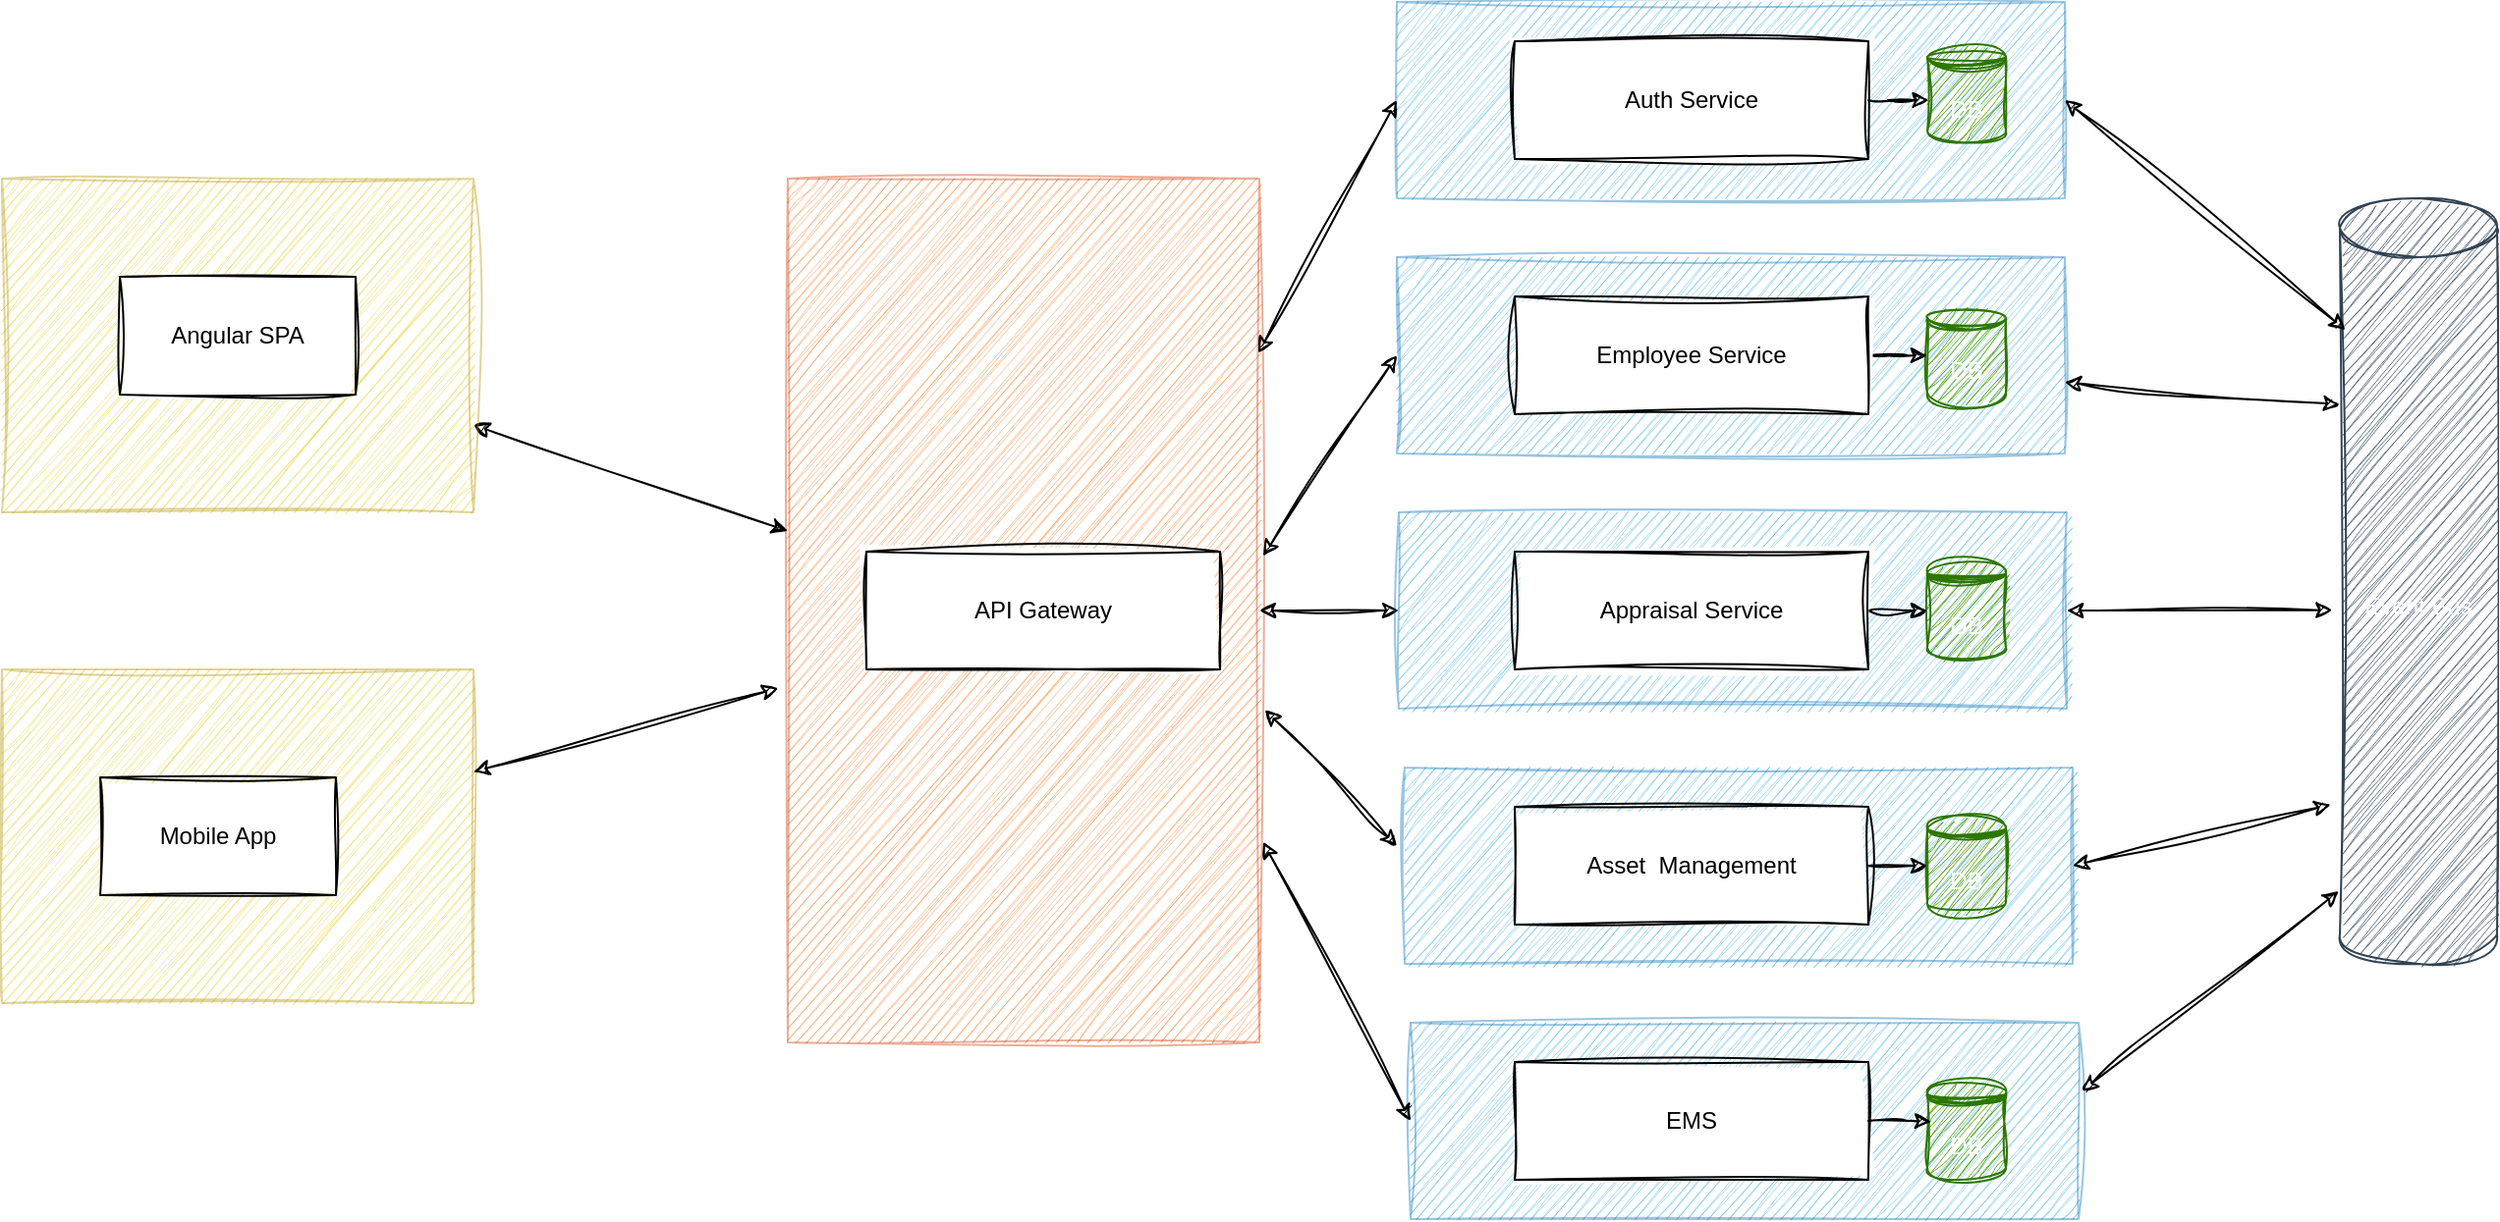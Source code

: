 <mxfile version="23.1.5" type="device" pages="6">
  <diagram name="hrms" id="VuZ-a2VB95-ClxHnXwo8">
    <mxGraphModel dx="3290" dy="1407" grid="1" gridSize="10" guides="1" tooltips="1" connect="1" arrows="1" fold="1" page="1" pageScale="1" pageWidth="850" pageHeight="1100" math="0" shadow="0">
      <root>
        <mxCell id="0" />
        <mxCell id="1" parent="0" />
        <mxCell id="S0CbWHosjo_VCKKOATg2-28" value="" style="rounded=0;whiteSpace=wrap;html=1;sketch=1;hachureGap=4;jiggle=2;curveFitting=1;fillColor=#fa6800;fontColor=#000000;strokeColor=#C73500;opacity=40;" vertex="1" parent="1">
          <mxGeometry x="-70" y="250" width="240" height="440" as="geometry" />
        </mxCell>
        <mxCell id="S0CbWHosjo_VCKKOATg2-16" value="" style="rounded=0;whiteSpace=wrap;html=1;sketch=1;hachureGap=4;jiggle=2;curveFitting=1;fillColor=#1ba1e2;fontColor=#ffffff;strokeColor=#006EAF;opacity=40;" vertex="1" parent="1">
          <mxGeometry x="247" y="680" width="340" height="100" as="geometry" />
        </mxCell>
        <mxCell id="S0CbWHosjo_VCKKOATg2-17" value="DB" style="shape=datastore;whiteSpace=wrap;html=1;sketch=1;hachureGap=4;jiggle=2;curveFitting=1;fillColor=#60a917;fontColor=#ffffff;strokeColor=#2D7600;" vertex="1" parent="1">
          <mxGeometry x="510" y="710" width="40" height="50" as="geometry" />
        </mxCell>
        <mxCell id="S0CbWHosjo_VCKKOATg2-14" value="" style="rounded=0;whiteSpace=wrap;html=1;sketch=1;hachureGap=4;jiggle=2;curveFitting=1;fillColor=#1ba1e2;fontColor=#ffffff;strokeColor=#006EAF;opacity=40;" vertex="1" parent="1">
          <mxGeometry x="244" y="550" width="340" height="100" as="geometry" />
        </mxCell>
        <mxCell id="S0CbWHosjo_VCKKOATg2-15" value="DB" style="shape=datastore;whiteSpace=wrap;html=1;sketch=1;hachureGap=4;jiggle=2;curveFitting=1;fillColor=#60a917;fontColor=#ffffff;strokeColor=#2D7600;" vertex="1" parent="1">
          <mxGeometry x="510" y="575" width="40" height="50" as="geometry" />
        </mxCell>
        <mxCell id="S0CbWHosjo_VCKKOATg2-33" style="edgeStyle=orthogonalEdgeStyle;rounded=0;sketch=1;hachureGap=4;jiggle=2;curveFitting=1;orthogonalLoop=1;jettySize=auto;html=1;entryX=1;entryY=0.5;entryDx=0;entryDy=0;startArrow=classic;startFill=1;" edge="1" parent="1" source="S0CbWHosjo_VCKKOATg2-12" target="S0CbWHosjo_VCKKOATg2-28">
          <mxGeometry relative="1" as="geometry" />
        </mxCell>
        <mxCell id="S0CbWHosjo_VCKKOATg2-12" value="" style="rounded=0;whiteSpace=wrap;html=1;sketch=1;hachureGap=4;jiggle=2;curveFitting=1;fillColor=#1ba1e2;fontColor=#ffffff;strokeColor=#006EAF;opacity=40;" vertex="1" parent="1">
          <mxGeometry x="241" y="420" width="340" height="100" as="geometry" />
        </mxCell>
        <mxCell id="S0CbWHosjo_VCKKOATg2-13" value="DB" style="shape=datastore;whiteSpace=wrap;html=1;sketch=1;hachureGap=4;jiggle=2;curveFitting=1;fillColor=#60a917;fontColor=#ffffff;strokeColor=#2D7600;" vertex="1" parent="1">
          <mxGeometry x="510" y="445" width="40" height="50" as="geometry" />
        </mxCell>
        <mxCell id="S0CbWHosjo_VCKKOATg2-10" value="" style="rounded=0;whiteSpace=wrap;html=1;sketch=1;hachureGap=4;jiggle=2;curveFitting=1;fillColor=#1ba1e2;fontColor=#ffffff;strokeColor=#006EAF;opacity=40;" vertex="1" parent="1">
          <mxGeometry x="240" y="290" width="340" height="100" as="geometry" />
        </mxCell>
        <mxCell id="S0CbWHosjo_VCKKOATg2-11" value="DB" style="shape=datastore;whiteSpace=wrap;html=1;sketch=1;hachureGap=4;jiggle=2;curveFitting=1;fillColor=#60a917;fontColor=#ffffff;strokeColor=#2D7600;" vertex="1" parent="1">
          <mxGeometry x="510" y="315" width="40" height="50" as="geometry" />
        </mxCell>
        <mxCell id="S0CbWHosjo_VCKKOATg2-9" value="" style="rounded=0;whiteSpace=wrap;html=1;sketch=1;hachureGap=4;jiggle=2;curveFitting=1;fillColor=#1ba1e2;fontColor=#ffffff;strokeColor=#006EAF;opacity=40;" vertex="1" parent="1">
          <mxGeometry x="240" y="160" width="340" height="100" as="geometry" />
        </mxCell>
        <UserObject label="Auth Service" link="data:page/id,EpCGOoS0tC4Ar62EyGos" id="S0CbWHosjo_VCKKOATg2-1">
          <mxCell style="rounded=0;whiteSpace=wrap;html=1;sketch=1;curveFitting=1;jiggle=2;" vertex="1" parent="1">
            <mxGeometry x="300" y="180" width="180" height="60" as="geometry" />
          </mxCell>
        </UserObject>
        <mxCell id="S0CbWHosjo_VCKKOATg2-23" style="edgeStyle=orthogonalEdgeStyle;rounded=0;sketch=1;hachureGap=4;jiggle=2;curveFitting=1;orthogonalLoop=1;jettySize=auto;html=1;entryX=0;entryY=0.5;entryDx=0;entryDy=0;" edge="1" parent="1" source="S0CbWHosjo_VCKKOATg2-2" target="S0CbWHosjo_VCKKOATg2-11">
          <mxGeometry relative="1" as="geometry" />
        </mxCell>
        <UserObject label="Employee Service" link="data:page/id,b_3Pex8Qf4x9oAII8Ju5" id="S0CbWHosjo_VCKKOATg2-2">
          <mxCell style="rounded=0;whiteSpace=wrap;html=1;sketch=1;curveFitting=1;jiggle=2;" vertex="1" parent="1">
            <mxGeometry x="300" y="310" width="180" height="60" as="geometry" />
          </mxCell>
        </UserObject>
        <mxCell id="S0CbWHosjo_VCKKOATg2-25" style="edgeStyle=orthogonalEdgeStyle;rounded=0;sketch=1;hachureGap=4;jiggle=2;curveFitting=1;orthogonalLoop=1;jettySize=auto;html=1;exitX=1;exitY=0.5;exitDx=0;exitDy=0;entryX=0;entryY=0.5;entryDx=0;entryDy=0;" edge="1" parent="1" source="S0CbWHosjo_VCKKOATg2-3" target="S0CbWHosjo_VCKKOATg2-13">
          <mxGeometry relative="1" as="geometry" />
        </mxCell>
        <UserObject label="Appraisal Service" link="data:page/id,TdHXxkSxIXWXqg5Gpzsp" id="S0CbWHosjo_VCKKOATg2-3">
          <mxCell style="rounded=0;whiteSpace=wrap;html=1;sketch=1;curveFitting=1;jiggle=2;" vertex="1" parent="1">
            <mxGeometry x="300" y="440" width="180" height="60" as="geometry" />
          </mxCell>
        </UserObject>
        <mxCell id="S0CbWHosjo_VCKKOATg2-26" style="edgeStyle=orthogonalEdgeStyle;rounded=0;sketch=1;hachureGap=4;jiggle=2;curveFitting=1;orthogonalLoop=1;jettySize=auto;html=1;exitX=1;exitY=0.5;exitDx=0;exitDy=0;entryX=0;entryY=0.5;entryDx=0;entryDy=0;" edge="1" parent="1" source="S0CbWHosjo_VCKKOATg2-4" target="S0CbWHosjo_VCKKOATg2-15">
          <mxGeometry relative="1" as="geometry" />
        </mxCell>
        <UserObject label="Asset&amp;nbsp; Management" link="data:page/id,1RlW2M2FhqtnaLiEuuyQ" id="S0CbWHosjo_VCKKOATg2-4">
          <mxCell style="rounded=0;whiteSpace=wrap;html=1;sketch=1;curveFitting=1;jiggle=2;" vertex="1" parent="1">
            <mxGeometry x="300" y="570" width="180" height="60" as="geometry" />
          </mxCell>
        </UserObject>
        <UserObject label="EMS" link="data:page/id,zeL5850jn9vWfI0kIvcS" id="S0CbWHosjo_VCKKOATg2-5">
          <mxCell style="rounded=0;whiteSpace=wrap;html=1;sketch=1;curveFitting=1;jiggle=2;" vertex="1" parent="1">
            <mxGeometry x="300" y="700" width="180" height="60" as="geometry" />
          </mxCell>
        </UserObject>
        <mxCell id="S0CbWHosjo_VCKKOATg2-6" value="API Gateway" style="rounded=0;whiteSpace=wrap;html=1;sketch=1;curveFitting=1;jiggle=2;" vertex="1" parent="1">
          <mxGeometry x="-30" y="440" width="180" height="60" as="geometry" />
        </mxCell>
        <mxCell id="S0CbWHosjo_VCKKOATg2-8" value="DB" style="shape=datastore;whiteSpace=wrap;html=1;sketch=1;hachureGap=4;jiggle=2;curveFitting=1;fillColor=#60a917;fontColor=#ffffff;strokeColor=#2D7600;" vertex="1" parent="1">
          <mxGeometry x="510" y="182" width="40" height="50" as="geometry" />
        </mxCell>
        <mxCell id="S0CbWHosjo_VCKKOATg2-19" value="Event Bus" style="shape=cylinder3;whiteSpace=wrap;html=1;boundedLbl=1;backgroundOutline=1;size=15;sketch=1;hachureGap=4;jiggle=2;curveFitting=1;fillColor=#647687;fontColor=#ffffff;strokeColor=#314354;" vertex="1" parent="1">
          <mxGeometry x="720" y="260" width="80" height="390" as="geometry" />
        </mxCell>
        <mxCell id="S0CbWHosjo_VCKKOATg2-22" style="edgeStyle=orthogonalEdgeStyle;rounded=0;sketch=1;hachureGap=4;jiggle=2;curveFitting=1;orthogonalLoop=1;jettySize=auto;html=1;entryX=0.02;entryY=0.56;entryDx=0;entryDy=0;entryPerimeter=0;" edge="1" parent="1" source="S0CbWHosjo_VCKKOATg2-1" target="S0CbWHosjo_VCKKOATg2-8">
          <mxGeometry relative="1" as="geometry" />
        </mxCell>
        <mxCell id="S0CbWHosjo_VCKKOATg2-27" style="edgeStyle=orthogonalEdgeStyle;rounded=0;sketch=1;hachureGap=4;jiggle=2;curveFitting=1;orthogonalLoop=1;jettySize=auto;html=1;entryX=0.05;entryY=0.408;entryDx=0;entryDy=0;entryPerimeter=0;" edge="1" parent="1" source="S0CbWHosjo_VCKKOATg2-5" target="S0CbWHosjo_VCKKOATg2-17">
          <mxGeometry relative="1" as="geometry" />
        </mxCell>
        <mxCell id="S0CbWHosjo_VCKKOATg2-29" style="rounded=0;sketch=1;hachureGap=4;jiggle=2;curveFitting=1;orthogonalLoop=1;jettySize=auto;html=1;exitX=0;exitY=0.5;exitDx=0;exitDy=0;entryX=0.998;entryY=0.202;entryDx=0;entryDy=0;entryPerimeter=0;startArrow=classic;startFill=1;" edge="1" parent="1" source="S0CbWHosjo_VCKKOATg2-9" target="S0CbWHosjo_VCKKOATg2-28">
          <mxGeometry relative="1" as="geometry" />
        </mxCell>
        <mxCell id="S0CbWHosjo_VCKKOATg2-30" style="rounded=0;sketch=1;hachureGap=4;jiggle=2;curveFitting=1;orthogonalLoop=1;jettySize=auto;html=1;exitX=0;exitY=0.5;exitDx=0;exitDy=0;entryX=1.008;entryY=0.768;entryDx=0;entryDy=0;entryPerimeter=0;startArrow=classic;startFill=1;" edge="1" parent="1" source="S0CbWHosjo_VCKKOATg2-16" target="S0CbWHosjo_VCKKOATg2-28">
          <mxGeometry relative="1" as="geometry" />
        </mxCell>
        <mxCell id="S0CbWHosjo_VCKKOATg2-31" style="rounded=0;sketch=1;hachureGap=4;jiggle=2;curveFitting=1;orthogonalLoop=1;jettySize=auto;html=1;entryX=1.012;entryY=0.615;entryDx=0;entryDy=0;entryPerimeter=0;startArrow=classic;startFill=1;" edge="1" parent="1" target="S0CbWHosjo_VCKKOATg2-28">
          <mxGeometry relative="1" as="geometry">
            <mxPoint x="240" y="590" as="sourcePoint" />
          </mxGeometry>
        </mxCell>
        <mxCell id="S0CbWHosjo_VCKKOATg2-32" style="rounded=0;sketch=1;hachureGap=4;jiggle=2;curveFitting=1;orthogonalLoop=1;jettySize=auto;html=1;exitX=0;exitY=0.5;exitDx=0;exitDy=0;entryX=1.008;entryY=0.437;entryDx=0;entryDy=0;entryPerimeter=0;startArrow=classic;startFill=1;" edge="1" parent="1" source="S0CbWHosjo_VCKKOATg2-10" target="S0CbWHosjo_VCKKOATg2-28">
          <mxGeometry relative="1" as="geometry" />
        </mxCell>
        <mxCell id="S0CbWHosjo_VCKKOATg2-34" style="rounded=0;sketch=1;hachureGap=4;jiggle=2;curveFitting=1;orthogonalLoop=1;jettySize=auto;html=1;exitX=1;exitY=0.5;exitDx=0;exitDy=0;entryX=0.035;entryY=0.172;entryDx=0;entryDy=0;entryPerimeter=0;startArrow=classic;startFill=1;" edge="1" parent="1" source="S0CbWHosjo_VCKKOATg2-9" target="S0CbWHosjo_VCKKOATg2-19">
          <mxGeometry relative="1" as="geometry" />
        </mxCell>
        <mxCell id="S0CbWHosjo_VCKKOATg2-35" style="rounded=0;sketch=1;hachureGap=4;jiggle=2;curveFitting=1;orthogonalLoop=1;jettySize=auto;html=1;entryX=0;entryY=0;entryDx=0;entryDy=105;entryPerimeter=0;startArrow=classic;startFill=1;" edge="1" parent="1" source="S0CbWHosjo_VCKKOATg2-10" target="S0CbWHosjo_VCKKOATg2-19">
          <mxGeometry relative="1" as="geometry" />
        </mxCell>
        <mxCell id="S0CbWHosjo_VCKKOATg2-36" style="rounded=0;sketch=1;hachureGap=4;jiggle=2;curveFitting=1;orthogonalLoop=1;jettySize=auto;html=1;exitX=1;exitY=0.5;exitDx=0;exitDy=0;entryX=-0.048;entryY=0.538;entryDx=0;entryDy=0;entryPerimeter=0;startArrow=classic;startFill=1;" edge="1" parent="1" source="S0CbWHosjo_VCKKOATg2-12" target="S0CbWHosjo_VCKKOATg2-19">
          <mxGeometry relative="1" as="geometry" />
        </mxCell>
        <mxCell id="S0CbWHosjo_VCKKOATg2-37" style="rounded=0;sketch=1;hachureGap=4;jiggle=2;curveFitting=1;orthogonalLoop=1;jettySize=auto;html=1;exitX=1;exitY=0.5;exitDx=0;exitDy=0;entryX=-0.058;entryY=0.792;entryDx=0;entryDy=0;entryPerimeter=0;startArrow=classic;startFill=1;" edge="1" parent="1" source="S0CbWHosjo_VCKKOATg2-14" target="S0CbWHosjo_VCKKOATg2-19">
          <mxGeometry relative="1" as="geometry" />
        </mxCell>
        <mxCell id="S0CbWHosjo_VCKKOATg2-38" style="rounded=0;sketch=1;hachureGap=4;jiggle=2;curveFitting=1;orthogonalLoop=1;jettySize=auto;html=1;entryX=-0.006;entryY=0.905;entryDx=0;entryDy=0;entryPerimeter=0;startArrow=classic;startFill=1;exitX=1.005;exitY=0.347;exitDx=0;exitDy=0;exitPerimeter=0;" edge="1" parent="1" source="S0CbWHosjo_VCKKOATg2-16" target="S0CbWHosjo_VCKKOATg2-19">
          <mxGeometry relative="1" as="geometry">
            <mxPoint x="546" y="680" as="sourcePoint" />
          </mxGeometry>
        </mxCell>
        <mxCell id="S0CbWHosjo_VCKKOATg2-44" style="rounded=0;sketch=1;hachureGap=4;jiggle=2;curveFitting=1;orthogonalLoop=1;jettySize=auto;html=1;startArrow=classic;startFill=1;" edge="1" parent="1" source="S0CbWHosjo_VCKKOATg2-40" target="S0CbWHosjo_VCKKOATg2-28">
          <mxGeometry relative="1" as="geometry" />
        </mxCell>
        <mxCell id="S0CbWHosjo_VCKKOATg2-40" value="" style="rounded=0;whiteSpace=wrap;html=1;sketch=1;hachureGap=4;jiggle=2;curveFitting=1;fillColor=#e3c800;fontColor=#000000;strokeColor=#B09500;opacity=40;" vertex="1" parent="1">
          <mxGeometry x="-470" y="250" width="240" height="170" as="geometry" />
        </mxCell>
        <mxCell id="S0CbWHosjo_VCKKOATg2-41" value="" style="rounded=0;whiteSpace=wrap;html=1;sketch=1;hachureGap=4;jiggle=2;curveFitting=1;fillColor=#e3c800;fontColor=#000000;strokeColor=#B09500;opacity=40;" vertex="1" parent="1">
          <mxGeometry x="-470" y="500" width="240" height="170" as="geometry" />
        </mxCell>
        <mxCell id="S0CbWHosjo_VCKKOATg2-42" value="Angular SPA" style="rounded=0;whiteSpace=wrap;html=1;sketch=1;hachureGap=4;jiggle=2;curveFitting=1;" vertex="1" parent="1">
          <mxGeometry x="-410" y="300" width="120" height="60" as="geometry" />
        </mxCell>
        <mxCell id="S0CbWHosjo_VCKKOATg2-43" value="Mobile App" style="rounded=0;whiteSpace=wrap;html=1;sketch=1;hachureGap=4;jiggle=2;curveFitting=1;" vertex="1" parent="1">
          <mxGeometry x="-420" y="555" width="120" height="60" as="geometry" />
        </mxCell>
        <mxCell id="S0CbWHosjo_VCKKOATg2-45" style="rounded=0;sketch=1;hachureGap=4;jiggle=2;curveFitting=1;orthogonalLoop=1;jettySize=auto;html=1;entryX=-0.02;entryY=0.59;entryDx=0;entryDy=0;entryPerimeter=0;startArrow=classic;startFill=1;" edge="1" parent="1" source="S0CbWHosjo_VCKKOATg2-41" target="S0CbWHosjo_VCKKOATg2-28">
          <mxGeometry relative="1" as="geometry" />
        </mxCell>
      </root>
    </mxGraphModel>
  </diagram>
  <diagram id="EpCGOoS0tC4Ar62EyGos" name="auth">
    <mxGraphModel dx="2074" dy="1196" grid="1" gridSize="10" guides="1" tooltips="1" connect="1" arrows="1" fold="1" page="1" pageScale="1" pageWidth="850" pageHeight="1100" math="0" shadow="0">
      <root>
        <mxCell id="0" />
        <mxCell id="1" parent="0" />
        <mxCell id="0h_9Q3E3DMgfPZEUVZeL-1" value="" style="rounded=0;whiteSpace=wrap;html=1;sketch=1;hachureGap=4;jiggle=2;curveFitting=1;fillColor=#1ba1e2;fontColor=#ffffff;strokeColor=#006EAF;opacity=40;" vertex="1" parent="1">
          <mxGeometry x="220" y="200" width="450" height="300" as="geometry" />
        </mxCell>
        <mxCell id="0h_9Q3E3DMgfPZEUVZeL-2" value="Sigin/Signup Module" style="rounded=0;whiteSpace=wrap;html=1;sketch=1;curveFitting=1;jiggle=2;" vertex="1" parent="1">
          <mxGeometry x="330" y="260" width="180" height="60" as="geometry" />
        </mxCell>
        <mxCell id="0h_9Q3E3DMgfPZEUVZeL-3" value="DB" style="shape=datastore;whiteSpace=wrap;html=1;sketch=1;hachureGap=4;jiggle=2;curveFitting=1;fillColor=#60a917;fontColor=#ffffff;strokeColor=#2D7600;" vertex="1" parent="1">
          <mxGeometry x="710" y="280" width="80" height="120" as="geometry" />
        </mxCell>
        <mxCell id="0h_9Q3E3DMgfPZEUVZeL-5" value="&lt;font style=&quot;font-size: 22px;&quot;&gt;Authentication Service&lt;/font&gt;" style="text;html=1;align=center;verticalAlign=middle;whiteSpace=wrap;rounded=0;" vertex="1" parent="1">
          <mxGeometry x="260" y="10" width="290" height="50" as="geometry" />
        </mxCell>
        <mxCell id="0h_9Q3E3DMgfPZEUVZeL-7" value="Roles &amp;amp; Permission Module" style="rounded=0;whiteSpace=wrap;html=1;sketch=1;curveFitting=1;jiggle=2;" vertex="1" parent="1">
          <mxGeometry x="330" y="360" width="180" height="60" as="geometry" />
        </mxCell>
        <mxCell id="0h_9Q3E3DMgfPZEUVZeL-8" style="edgeStyle=orthogonalEdgeStyle;rounded=0;sketch=1;hachureGap=4;jiggle=2;curveFitting=1;orthogonalLoop=1;jettySize=auto;html=1;entryX=1;entryY=0.47;entryDx=0;entryDy=0;entryPerimeter=0;startArrow=classic;startFill=1;" edge="1" parent="1" source="0h_9Q3E3DMgfPZEUVZeL-3" target="0h_9Q3E3DMgfPZEUVZeL-1">
          <mxGeometry relative="1" as="geometry" />
        </mxCell>
        <UserObject label="" link="data:page/id,VuZ-a2VB95-ClxHnXwo8" id="G6klKAoclMa_OUG6-nr4-2">
          <mxCell style="sketch=0;pointerEvents=1;shadow=0;dashed=0;html=1;strokeColor=none;labelPosition=center;verticalLabelPosition=bottom;verticalAlign=top;outlineConnect=0;align=center;shape=mxgraph.office.concepts.home;fillColor=#2072B8;hachureGap=4;jiggle=2;curveFitting=1;" vertex="1" parent="1">
            <mxGeometry x="10" y="10" width="30.6" height="30" as="geometry" />
          </mxCell>
        </UserObject>
      </root>
    </mxGraphModel>
  </diagram>
  <diagram name="employee" id="b_3Pex8Qf4x9oAII8Ju5">
    <mxGraphModel dx="2074" dy="1196" grid="1" gridSize="10" guides="1" tooltips="1" connect="1" arrows="1" fold="1" page="1" pageScale="1" pageWidth="850" pageHeight="1100" math="0" shadow="0">
      <root>
        <mxCell id="SIopQz3ogfMi894PRHyr-0" />
        <mxCell id="SIopQz3ogfMi894PRHyr-1" parent="SIopQz3ogfMi894PRHyr-0" />
        <mxCell id="SIopQz3ogfMi894PRHyr-2" value="" style="rounded=0;whiteSpace=wrap;html=1;sketch=1;hachureGap=4;jiggle=2;curveFitting=1;fillColor=#1ba1e2;fontColor=#ffffff;strokeColor=#006EAF;opacity=40;" vertex="1" parent="SIopQz3ogfMi894PRHyr-1">
          <mxGeometry x="220" y="200" width="450" height="450" as="geometry" />
        </mxCell>
        <mxCell id="SIopQz3ogfMi894PRHyr-3" value="Onboarding Module" style="rounded=0;whiteSpace=wrap;html=1;sketch=1;curveFitting=1;jiggle=2;" vertex="1" parent="SIopQz3ogfMi894PRHyr-1">
          <mxGeometry x="330" y="260" width="180" height="60" as="geometry" />
        </mxCell>
        <mxCell id="SIopQz3ogfMi894PRHyr-4" value="DB" style="shape=datastore;whiteSpace=wrap;html=1;sketch=1;hachureGap=4;jiggle=2;curveFitting=1;fillColor=#60a917;fontColor=#ffffff;strokeColor=#2D7600;" vertex="1" parent="SIopQz3ogfMi894PRHyr-1">
          <mxGeometry x="750" y="350" width="80" height="120" as="geometry" />
        </mxCell>
        <mxCell id="SIopQz3ogfMi894PRHyr-5" value="&lt;font style=&quot;font-size: 22px;&quot;&gt;Employee Service&lt;/font&gt;" style="text;html=1;align=center;verticalAlign=middle;whiteSpace=wrap;rounded=0;" vertex="1" parent="SIopQz3ogfMi894PRHyr-1">
          <mxGeometry x="260" y="10" width="290" height="50" as="geometry" />
        </mxCell>
        <mxCell id="SIopQz3ogfMi894PRHyr-6" value="Document Management Module" style="rounded=0;whiteSpace=wrap;html=1;sketch=1;curveFitting=1;jiggle=2;" vertex="1" parent="SIopQz3ogfMi894PRHyr-1">
          <mxGeometry x="330" y="360" width="180" height="60" as="geometry" />
        </mxCell>
        <mxCell id="SIopQz3ogfMi894PRHyr-7" style="edgeStyle=orthogonalEdgeStyle;rounded=0;sketch=1;hachureGap=4;jiggle=2;curveFitting=1;orthogonalLoop=1;jettySize=auto;html=1;entryX=1;entryY=0.47;entryDx=0;entryDy=0;entryPerimeter=0;startArrow=classic;startFill=1;" edge="1" parent="SIopQz3ogfMi894PRHyr-1" source="SIopQz3ogfMi894PRHyr-4" target="SIopQz3ogfMi894PRHyr-2">
          <mxGeometry relative="1" as="geometry" />
        </mxCell>
        <UserObject label="" link="data:page/id,VuZ-a2VB95-ClxHnXwo8" id="SIopQz3ogfMi894PRHyr-8">
          <mxCell style="sketch=0;pointerEvents=1;shadow=0;dashed=0;html=1;strokeColor=none;labelPosition=center;verticalLabelPosition=bottom;verticalAlign=top;outlineConnect=0;align=center;shape=mxgraph.office.concepts.home;fillColor=#2072B8;hachureGap=4;jiggle=2;curveFitting=1;" vertex="1" parent="SIopQz3ogfMi894PRHyr-1">
            <mxGeometry x="10" y="10" width="30.6" height="30" as="geometry" />
          </mxCell>
        </UserObject>
        <mxCell id="0qKg3UiTf4-18IzqdqlU-0" value="Leave Management Module" style="rounded=0;whiteSpace=wrap;html=1;sketch=1;curveFitting=1;jiggle=2;" vertex="1" parent="SIopQz3ogfMi894PRHyr-1">
          <mxGeometry x="330" y="460" width="180" height="60" as="geometry" />
        </mxCell>
      </root>
    </mxGraphModel>
  </diagram>
  <diagram name="appraisal" id="TdHXxkSxIXWXqg5Gpzsp">
    <mxGraphModel dx="2074" dy="1196" grid="1" gridSize="10" guides="1" tooltips="1" connect="1" arrows="1" fold="1" page="1" pageScale="1" pageWidth="850" pageHeight="1100" math="0" shadow="0">
      <root>
        <mxCell id="-T1yhe4pRI12uzkb_pju-0" />
        <mxCell id="-T1yhe4pRI12uzkb_pju-1" parent="-T1yhe4pRI12uzkb_pju-0" />
        <mxCell id="-T1yhe4pRI12uzkb_pju-2" value="" style="rounded=0;whiteSpace=wrap;html=1;sketch=1;hachureGap=4;jiggle=2;curveFitting=1;fillColor=#1ba1e2;fontColor=#ffffff;strokeColor=#006EAF;opacity=40;" vertex="1" parent="-T1yhe4pRI12uzkb_pju-1">
          <mxGeometry x="220" y="200" width="450" height="300" as="geometry" />
        </mxCell>
        <mxCell id="-T1yhe4pRI12uzkb_pju-3" value="Appraisal Module" style="rounded=0;whiteSpace=wrap;html=1;sketch=1;curveFitting=1;jiggle=2;" vertex="1" parent="-T1yhe4pRI12uzkb_pju-1">
          <mxGeometry x="330" y="260" width="180" height="60" as="geometry" />
        </mxCell>
        <mxCell id="-T1yhe4pRI12uzkb_pju-4" value="DB" style="shape=datastore;whiteSpace=wrap;html=1;sketch=1;hachureGap=4;jiggle=2;curveFitting=1;fillColor=#60a917;fontColor=#ffffff;strokeColor=#2D7600;" vertex="1" parent="-T1yhe4pRI12uzkb_pju-1">
          <mxGeometry x="710" y="280" width="80" height="120" as="geometry" />
        </mxCell>
        <mxCell id="-T1yhe4pRI12uzkb_pju-5" value="&lt;font style=&quot;font-size: 22px;&quot;&gt;Appraisal Service&lt;/font&gt;" style="text;html=1;align=center;verticalAlign=middle;whiteSpace=wrap;rounded=0;" vertex="1" parent="-T1yhe4pRI12uzkb_pju-1">
          <mxGeometry x="260" y="10" width="290" height="50" as="geometry" />
        </mxCell>
        <mxCell id="-T1yhe4pRI12uzkb_pju-6" value="Appraisal Admin Module" style="rounded=0;whiteSpace=wrap;html=1;sketch=1;curveFitting=1;jiggle=2;" vertex="1" parent="-T1yhe4pRI12uzkb_pju-1">
          <mxGeometry x="330" y="360" width="180" height="60" as="geometry" />
        </mxCell>
        <mxCell id="-T1yhe4pRI12uzkb_pju-7" style="edgeStyle=orthogonalEdgeStyle;rounded=0;sketch=1;hachureGap=4;jiggle=2;curveFitting=1;orthogonalLoop=1;jettySize=auto;html=1;entryX=1;entryY=0.47;entryDx=0;entryDy=0;entryPerimeter=0;startArrow=classic;startFill=1;" edge="1" parent="-T1yhe4pRI12uzkb_pju-1" source="-T1yhe4pRI12uzkb_pju-4" target="-T1yhe4pRI12uzkb_pju-2">
          <mxGeometry relative="1" as="geometry" />
        </mxCell>
        <UserObject label="" link="data:page/id,VuZ-a2VB95-ClxHnXwo8" id="-T1yhe4pRI12uzkb_pju-8">
          <mxCell style="sketch=0;pointerEvents=1;shadow=0;dashed=0;html=1;strokeColor=none;labelPosition=center;verticalLabelPosition=bottom;verticalAlign=top;outlineConnect=0;align=center;shape=mxgraph.office.concepts.home;fillColor=#2072B8;hachureGap=4;jiggle=2;curveFitting=1;" vertex="1" parent="-T1yhe4pRI12uzkb_pju-1">
            <mxGeometry x="10" y="10" width="30.6" height="30" as="geometry" />
          </mxCell>
        </UserObject>
      </root>
    </mxGraphModel>
  </diagram>
  <diagram name="assetMgt" id="1RlW2M2FhqtnaLiEuuyQ">
    <mxGraphModel dx="2074" dy="1196" grid="1" gridSize="10" guides="1" tooltips="1" connect="1" arrows="1" fold="1" page="1" pageScale="1" pageWidth="850" pageHeight="1100" math="0" shadow="0">
      <root>
        <mxCell id="cptH6UJZxvCRa4plI9sH-0" />
        <mxCell id="cptH6UJZxvCRa4plI9sH-1" parent="cptH6UJZxvCRa4plI9sH-0" />
        <mxCell id="cptH6UJZxvCRa4plI9sH-2" value="" style="rounded=0;whiteSpace=wrap;html=1;sketch=1;hachureGap=4;jiggle=2;curveFitting=1;fillColor=#1ba1e2;fontColor=#ffffff;strokeColor=#006EAF;opacity=40;" vertex="1" parent="cptH6UJZxvCRa4plI9sH-1">
          <mxGeometry x="220" y="200" width="450" height="300" as="geometry" />
        </mxCell>
        <mxCell id="cptH6UJZxvCRa4plI9sH-3" value="Asset Mgt" style="rounded=0;whiteSpace=wrap;html=1;sketch=1;curveFitting=1;jiggle=2;" vertex="1" parent="cptH6UJZxvCRa4plI9sH-1">
          <mxGeometry x="330" y="260" width="180" height="60" as="geometry" />
        </mxCell>
        <mxCell id="cptH6UJZxvCRa4plI9sH-4" value="DB" style="shape=datastore;whiteSpace=wrap;html=1;sketch=1;hachureGap=4;jiggle=2;curveFitting=1;fillColor=#60a917;fontColor=#ffffff;strokeColor=#2D7600;" vertex="1" parent="cptH6UJZxvCRa4plI9sH-1">
          <mxGeometry x="710" y="280" width="80" height="120" as="geometry" />
        </mxCell>
        <mxCell id="cptH6UJZxvCRa4plI9sH-5" value="&lt;font style=&quot;font-size: 22px;&quot;&gt;Asset Management Service&lt;/font&gt;" style="text;html=1;align=center;verticalAlign=middle;whiteSpace=wrap;rounded=0;" vertex="1" parent="cptH6UJZxvCRa4plI9sH-1">
          <mxGeometry x="260" y="10" width="290" height="50" as="geometry" />
        </mxCell>
        <mxCell id="cptH6UJZxvCRa4plI9sH-6" value="Procurement Module" style="rounded=0;whiteSpace=wrap;html=1;sketch=1;curveFitting=1;jiggle=2;" vertex="1" parent="cptH6UJZxvCRa4plI9sH-1">
          <mxGeometry x="330" y="360" width="180" height="60" as="geometry" />
        </mxCell>
        <mxCell id="cptH6UJZxvCRa4plI9sH-7" style="edgeStyle=orthogonalEdgeStyle;rounded=0;sketch=1;hachureGap=4;jiggle=2;curveFitting=1;orthogonalLoop=1;jettySize=auto;html=1;entryX=1;entryY=0.47;entryDx=0;entryDy=0;entryPerimeter=0;startArrow=classic;startFill=1;" edge="1" parent="cptH6UJZxvCRa4plI9sH-1" source="cptH6UJZxvCRa4plI9sH-4" target="cptH6UJZxvCRa4plI9sH-2">
          <mxGeometry relative="1" as="geometry" />
        </mxCell>
        <UserObject label="" link="data:page/id,VuZ-a2VB95-ClxHnXwo8" id="cptH6UJZxvCRa4plI9sH-8">
          <mxCell style="sketch=0;pointerEvents=1;shadow=0;dashed=0;html=1;strokeColor=none;labelPosition=center;verticalLabelPosition=bottom;verticalAlign=top;outlineConnect=0;align=center;shape=mxgraph.office.concepts.home;fillColor=#2072B8;hachureGap=4;jiggle=2;curveFitting=1;" vertex="1" parent="cptH6UJZxvCRa4plI9sH-1">
            <mxGeometry x="10" y="10" width="30.6" height="30" as="geometry" />
          </mxCell>
        </UserObject>
      </root>
    </mxGraphModel>
  </diagram>
  <diagram name="EMS" id="zeL5850jn9vWfI0kIvcS">
    <mxGraphModel dx="2074" dy="1196" grid="1" gridSize="10" guides="1" tooltips="1" connect="1" arrows="1" fold="1" page="1" pageScale="1" pageWidth="850" pageHeight="1100" math="0" shadow="0">
      <root>
        <mxCell id="1A5Ze0EocqdW2dSshtu1-0" />
        <mxCell id="1A5Ze0EocqdW2dSshtu1-1" parent="1A5Ze0EocqdW2dSshtu1-0" />
        <mxCell id="1A5Ze0EocqdW2dSshtu1-2" value="" style="rounded=0;whiteSpace=wrap;html=1;sketch=1;hachureGap=4;jiggle=2;curveFitting=1;fillColor=#1ba1e2;fontColor=#ffffff;strokeColor=#006EAF;opacity=40;" vertex="1" parent="1A5Ze0EocqdW2dSshtu1-1">
          <mxGeometry x="220" y="200" width="450" height="460" as="geometry" />
        </mxCell>
        <mxCell id="1A5Ze0EocqdW2dSshtu1-3" value="Alert Module" style="rounded=0;whiteSpace=wrap;html=1;sketch=1;curveFitting=1;jiggle=2;" vertex="1" parent="1A5Ze0EocqdW2dSshtu1-1">
          <mxGeometry x="330" y="260" width="180" height="60" as="geometry" />
        </mxCell>
        <mxCell id="1A5Ze0EocqdW2dSshtu1-4" value="DB" style="shape=datastore;whiteSpace=wrap;html=1;sketch=1;hachureGap=4;jiggle=2;curveFitting=1;fillColor=#60a917;fontColor=#ffffff;strokeColor=#2D7600;" vertex="1" parent="1A5Ze0EocqdW2dSshtu1-1">
          <mxGeometry x="710" y="280" width="80" height="120" as="geometry" />
        </mxCell>
        <mxCell id="1A5Ze0EocqdW2dSshtu1-5" value="&lt;font style=&quot;font-size: 22px;&quot;&gt;EMS&lt;/font&gt;" style="text;html=1;align=center;verticalAlign=middle;whiteSpace=wrap;rounded=0;" vertex="1" parent="1A5Ze0EocqdW2dSshtu1-1">
          <mxGeometry x="260" y="10" width="290" height="50" as="geometry" />
        </mxCell>
        <mxCell id="1A5Ze0EocqdW2dSshtu1-6" value="Response Module" style="rounded=0;whiteSpace=wrap;html=1;sketch=1;curveFitting=1;jiggle=2;" vertex="1" parent="1A5Ze0EocqdW2dSshtu1-1">
          <mxGeometry x="330" y="360" width="180" height="60" as="geometry" />
        </mxCell>
        <mxCell id="1A5Ze0EocqdW2dSshtu1-7" style="edgeStyle=orthogonalEdgeStyle;rounded=0;sketch=1;hachureGap=4;jiggle=2;curveFitting=1;orthogonalLoop=1;jettySize=auto;html=1;entryX=1;entryY=0.47;entryDx=0;entryDy=0;entryPerimeter=0;startArrow=classic;startFill=1;" edge="1" parent="1A5Ze0EocqdW2dSshtu1-1" source="1A5Ze0EocqdW2dSshtu1-4" target="1A5Ze0EocqdW2dSshtu1-2">
          <mxGeometry relative="1" as="geometry" />
        </mxCell>
        <UserObject label="" link="data:page/id,VuZ-a2VB95-ClxHnXwo8" id="1A5Ze0EocqdW2dSshtu1-8">
          <mxCell style="sketch=0;pointerEvents=1;shadow=0;dashed=0;html=1;strokeColor=none;labelPosition=center;verticalLabelPosition=bottom;verticalAlign=top;outlineConnect=0;align=center;shape=mxgraph.office.concepts.home;fillColor=#2072B8;hachureGap=4;jiggle=2;curveFitting=1;" vertex="1" parent="1A5Ze0EocqdW2dSshtu1-1">
            <mxGeometry x="10" y="10" width="30.6" height="30" as="geometry" />
          </mxCell>
        </UserObject>
        <mxCell id="WRA8ak3Z9FvtypTadNl0-0" value="Notification Module" style="rounded=0;whiteSpace=wrap;html=1;sketch=1;curveFitting=1;jiggle=2;" vertex="1" parent="1A5Ze0EocqdW2dSshtu1-1">
          <mxGeometry x="330" y="480" width="180" height="60" as="geometry" />
        </mxCell>
      </root>
    </mxGraphModel>
  </diagram>
</mxfile>
